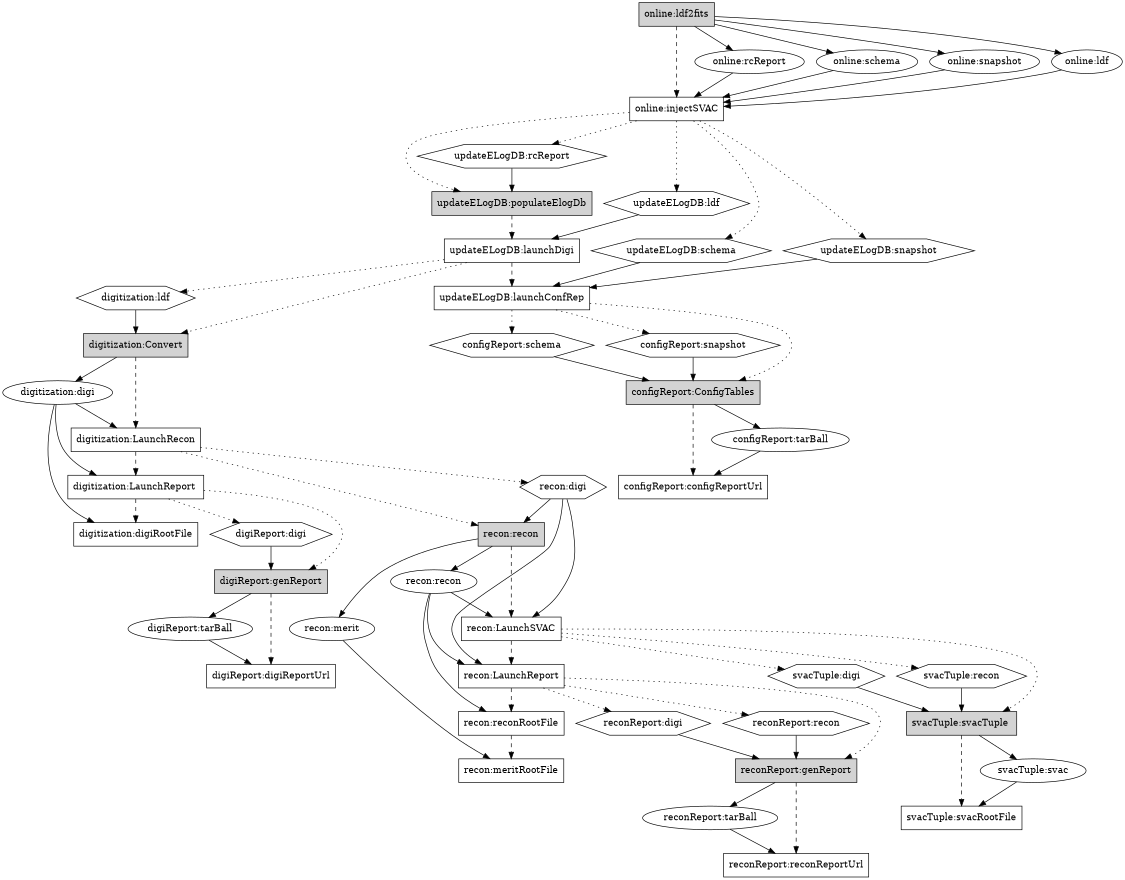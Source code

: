 digraph iAndTPipeline {

#rotate=90;
size="7.5,6.5";

/*
subgraph cluster_legend {
	ep [label="Entry Point",shape=box,style=filled];
	tp [label="Process",shape=box];
	ds [label="Dataset",shape=ellipse];
	link [label="Link",shape=hexagon];
}
*/

#### task processes
node [shape=box];
####
## subsequent
##
online_injectSVAC_tp [label="online:injectSVAC"];
#
updateELogDB_launchDigi_tp [label="updateELogDB:launchDigi"];
updateELogDB_launchConfRep_tp [label="updateELogDB:launchConfRep"];
#
configReport_configReportUrl_tp [label="configReport:configReportUrl"];
#
digitization_LaunchRecon_tp [label="digitization:LaunchRecon"];
digitization_LaunchReport_tp [label="digitization:LaunchReport "];
digitization_digiRootFile_tp [label="digitization:digiRootFile"];
#
digiReport_digiReportUrl_tp [label="digiReport:digiReportUrl"];
#
recon_LaunchSVAC_tp [label="recon:LaunchSVAC"];
recon_LaunchReport_tp [label="recon:LaunchReport"];
recon_reconRootFile_tp [label="recon:reconRootFile"];
recon_meritRootFile_tp [label="recon:meritRootFile"];
#
reconReport_reconReportUrl_tp [label="reconReport:reconReportUrl"];
#
svacTuple_svacRootFile_tp [label="svacTuple:svacRootFile"];
#
## entry points
node [style=filled];
##
online_ldf2fits_tp [label="online:ldf2fits"];
updateELogDB_populateElogDb_tp [label="updateELogDB:populateElogDb"];
configReport_ConfigTables_tp [label="configReport:ConfigTables"];
digitization_Convert_tp [label="digitization:Convert"];
digiReport_genReport_tp [label="digiReport:genReport"];
recon_recon_tp [label="recon:recon"];
reconReport_genReport_tp [label="reconReport:genReport"];
svacTuple_svacTuple_tp [label="svacTuple:svacTuple "];
##
node [color=black,style=solid]
##


#### datasets
## real ones
node [shape=ellipse];
####
online_rcReport_ds [label="online:rcReport"];
online_schema_ds [label="online:schema"];
online_snapshot_ds [label="online:snapshot"];
online_ldf_ds [label="online:ldf"];
#
configReport_tarBall_ds [label="configReport:tarBall"];
#
digitization_digi_ds [label="digitization:digi"];
#
digiReport_tarBall_ds [label="digiReport:tarBall"];
#
recon_recon_ds [label="recon:recon"];
recon_merit_ds [label="recon:merit"];
#
reconReport_tarBall_ds [label="reconReport:tarBall"];
#
svacTuple_svac_ds [label="svacTuple:svac"];
#
## copies
node [shape=hexagon];
updateELogDB_rcReport_ds [label="updateELogDB:rcReport"];
updateELogDB_schema_ds [label="updateELogDB:schema"];
configReport_schema_ds [label="configReport:schema"];
updateELogDB_snapshot_ds [label="updateELogDB:snapshot"];
configReport_snapshot_ds [label="configReport:snapshot"];
updateELogDB_ldf_ds [label="updateELogDB:ldf"];
digitization_ldf_ds [label="digitization:ldf"];
#
recon_digi_ds [label="recon:digi"];
digiReport_digi_ds [label="digiReport:digi"];
svacTuple_digi_ds [label="svacTuple:digi"];
reconReport_digi_ds [label="reconReport:digi"];
#
svacTuple_recon_ds [label="svacTuple:recon"];
reconReport_recon_ds [label="reconReport:recon"];
#

#### TP -> DS links
## ones known to GINO
edge [weight=10];
####
online_ldf2fits_tp -> online_rcReport_ds;
online_ldf2fits_tp -> online_schema_ds;
online_ldf2fits_tp -> online_snapshot_ds;
online_ldf2fits_tp -> online_ldf_ds;
#
online_rcReport_ds -> online_injectSVAC_tp;
online_schema_ds -> online_injectSVAC_tp;
online_snapshot_ds -> online_injectSVAC_tp;
online_ldf_ds -> online_injectSVAC_tp;

updateELogDB_rcReport_ds -> updateELogDB_populateElogDb_tp;
#
updateELogDB_ldf_ds -> updateELogDB_launchDigi_tp;
#
updateELogDB_schema_ds -> updateELogDB_launchConfRep_tp;
updateELogDB_snapshot_ds -> updateELogDB_launchConfRep_tp;

configReport_schema_ds -> configReport_ConfigTables_tp;
configReport_snapshot_ds -> configReport_ConfigTables_tp;
configReport_ConfigTables_tp -> configReport_tarBall_ds;
#
configReport_tarBall_ds -> configReport_configReportUrl_tp;

digitization_ldf_ds -> digitization_Convert_tp;
digitization_Convert_tp -> digitization_digi_ds;
#
digitization_digi_ds -> digitization_LaunchRecon_tp;
#
digitization_digi_ds -> digitization_LaunchReport_tp;
#
digitization_digi_ds -> digitization_digiRootFile_tp;

digiReport_digi_ds -> digiReport_genReport_tp;
digiReport_genReport_tp -> digiReport_tarBall_ds;
#
digiReport_tarBall_ds -> digiReport_digiReportUrl_tp;

recon_digi_ds -> recon_recon_tp;
recon_recon_tp -> recon_recon_ds;
recon_recon_tp -> recon_merit_ds;
#
recon_recon_ds -> recon_LaunchSVAC_tp;
recon_digi_ds -> recon_LaunchSVAC_tp;
#
recon_recon_ds -> recon_LaunchReport_tp;
recon_digi_ds -> recon_LaunchReport_tp;
#
recon_recon_ds -> recon_reconRootFile_tp;
#
recon_merit_ds -> recon_meritRootFile_tp;

reconReport_digi_ds -> reconReport_genReport_tp;
reconReport_recon_ds -> reconReport_genReport_tp;
reconReport_genReport_tp -> reconReport_tarBall_ds;
#
reconReport_tarBall_ds -> reconReport_reconReportUrl_tp;

svacTuple_digi_ds -> svacTuple_svacTuple_tp;
svacTuple_recon_ds -> svacTuple_svacTuple_tp;
svacTuple_svacTuple_tp -> svacTuple_svac_ds;
#
svacTuple_svac_ds -> svacTuple_svacRootFile_tp;

## unknown to GINO
edge [weight=1,style=dotted];
##
#
online_injectSVAC_tp -> updateELogDB_rcReport_ds;
online_injectSVAC_tp -> updateELogDB_schema_ds;
online_injectSVAC_tp -> updateELogDB_snapshot_ds;
online_injectSVAC_tp -> updateELogDB_ldf_ds;
#
updateELogDB_launchDigi_tp -> digitization_ldf_ds;
updateELogDB_launchConfRep_tp -> configReport_schema_ds;
updateELogDB_launchConfRep_tp -> configReport_snapshot_ds;
#
digitization_LaunchRecon_tp -> recon_digi_ds;
digitization_LaunchReport_tp -> digiReport_digi_ds;
#
recon_LaunchSVAC_tp -> svacTuple_recon_ds;
recon_LaunchSVAC_tp -> svacTuple_digi_ds;
recon_LaunchReport_tp -> reconReport_recon_ds;
recon_LaunchReport_tp -> reconReport_digi_ds;


#### intratask links ####
edge [style=dashed,weight=100];
####
online_ldf2fits_tp -> online_injectSVAC_tp;
#
updateELogDB_populateElogDb_tp -> updateELogDB_launchDigi_tp;
updateELogDB_launchDigi_tp -> updateELogDB_launchConfRep_tp;
#
digitization_Convert_tp -> digitization_LaunchRecon_tp;
digitization_LaunchRecon_tp -> digitization_LaunchReport_tp;
digitization_LaunchReport_tp -> digitization_digiRootFile_tp;
#
configReport_ConfigTables_tp -> configReport_configReportUrl_tp;
#
recon_recon_tp -> recon_LaunchSVAC_tp;
recon_LaunchSVAC_tp -> recon_LaunchReport_tp;
recon_LaunchReport_tp -> recon_reconRootFile_tp;
recon_reconRootFile_tp -> recon_meritRootFile_tp;
#
digiReport_genReport_tp -> digiReport_digiReportUrl_tp;
#
svacTuple_svacTuple_tp -> svacTuple_svacRootFile_tp;
#
reconReport_genReport_tp -> reconReport_reconReportUrl_tp;


##### intertask links #####
edge [style=dotted,weight=1];
####
online_injectSVAC_tp -> updateELogDB_populateElogDb_tp;
#
updateELogDB_launchDigi_tp -> digitization_Convert_tp;
updateELogDB_launchConfRep_tp -> configReport_ConfigTables_tp;
#
digitization_LaunchRecon_tp -> recon_recon_tp;
digitization_LaunchReport_tp -> digiReport_genReport_tp;
#
recon_LaunchSVAC_tp -> svacTuple_svacTuple_tp;
recon_LaunchReport_tp -> reconReport_genReport_tp;

}